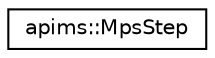 digraph G
{
  edge [fontname="Helvetica",fontsize="10",labelfontname="Helvetica",labelfontsize="10"];
  node [fontname="Helvetica",fontsize="10",shape=record];
  rankdir=LR;
  Node1 [label="apims::MpsStep",height=0.2,width=0.4,color="black", fillcolor="white", style="filled",URL="$classapims_1_1_mps_step.html"];
}
